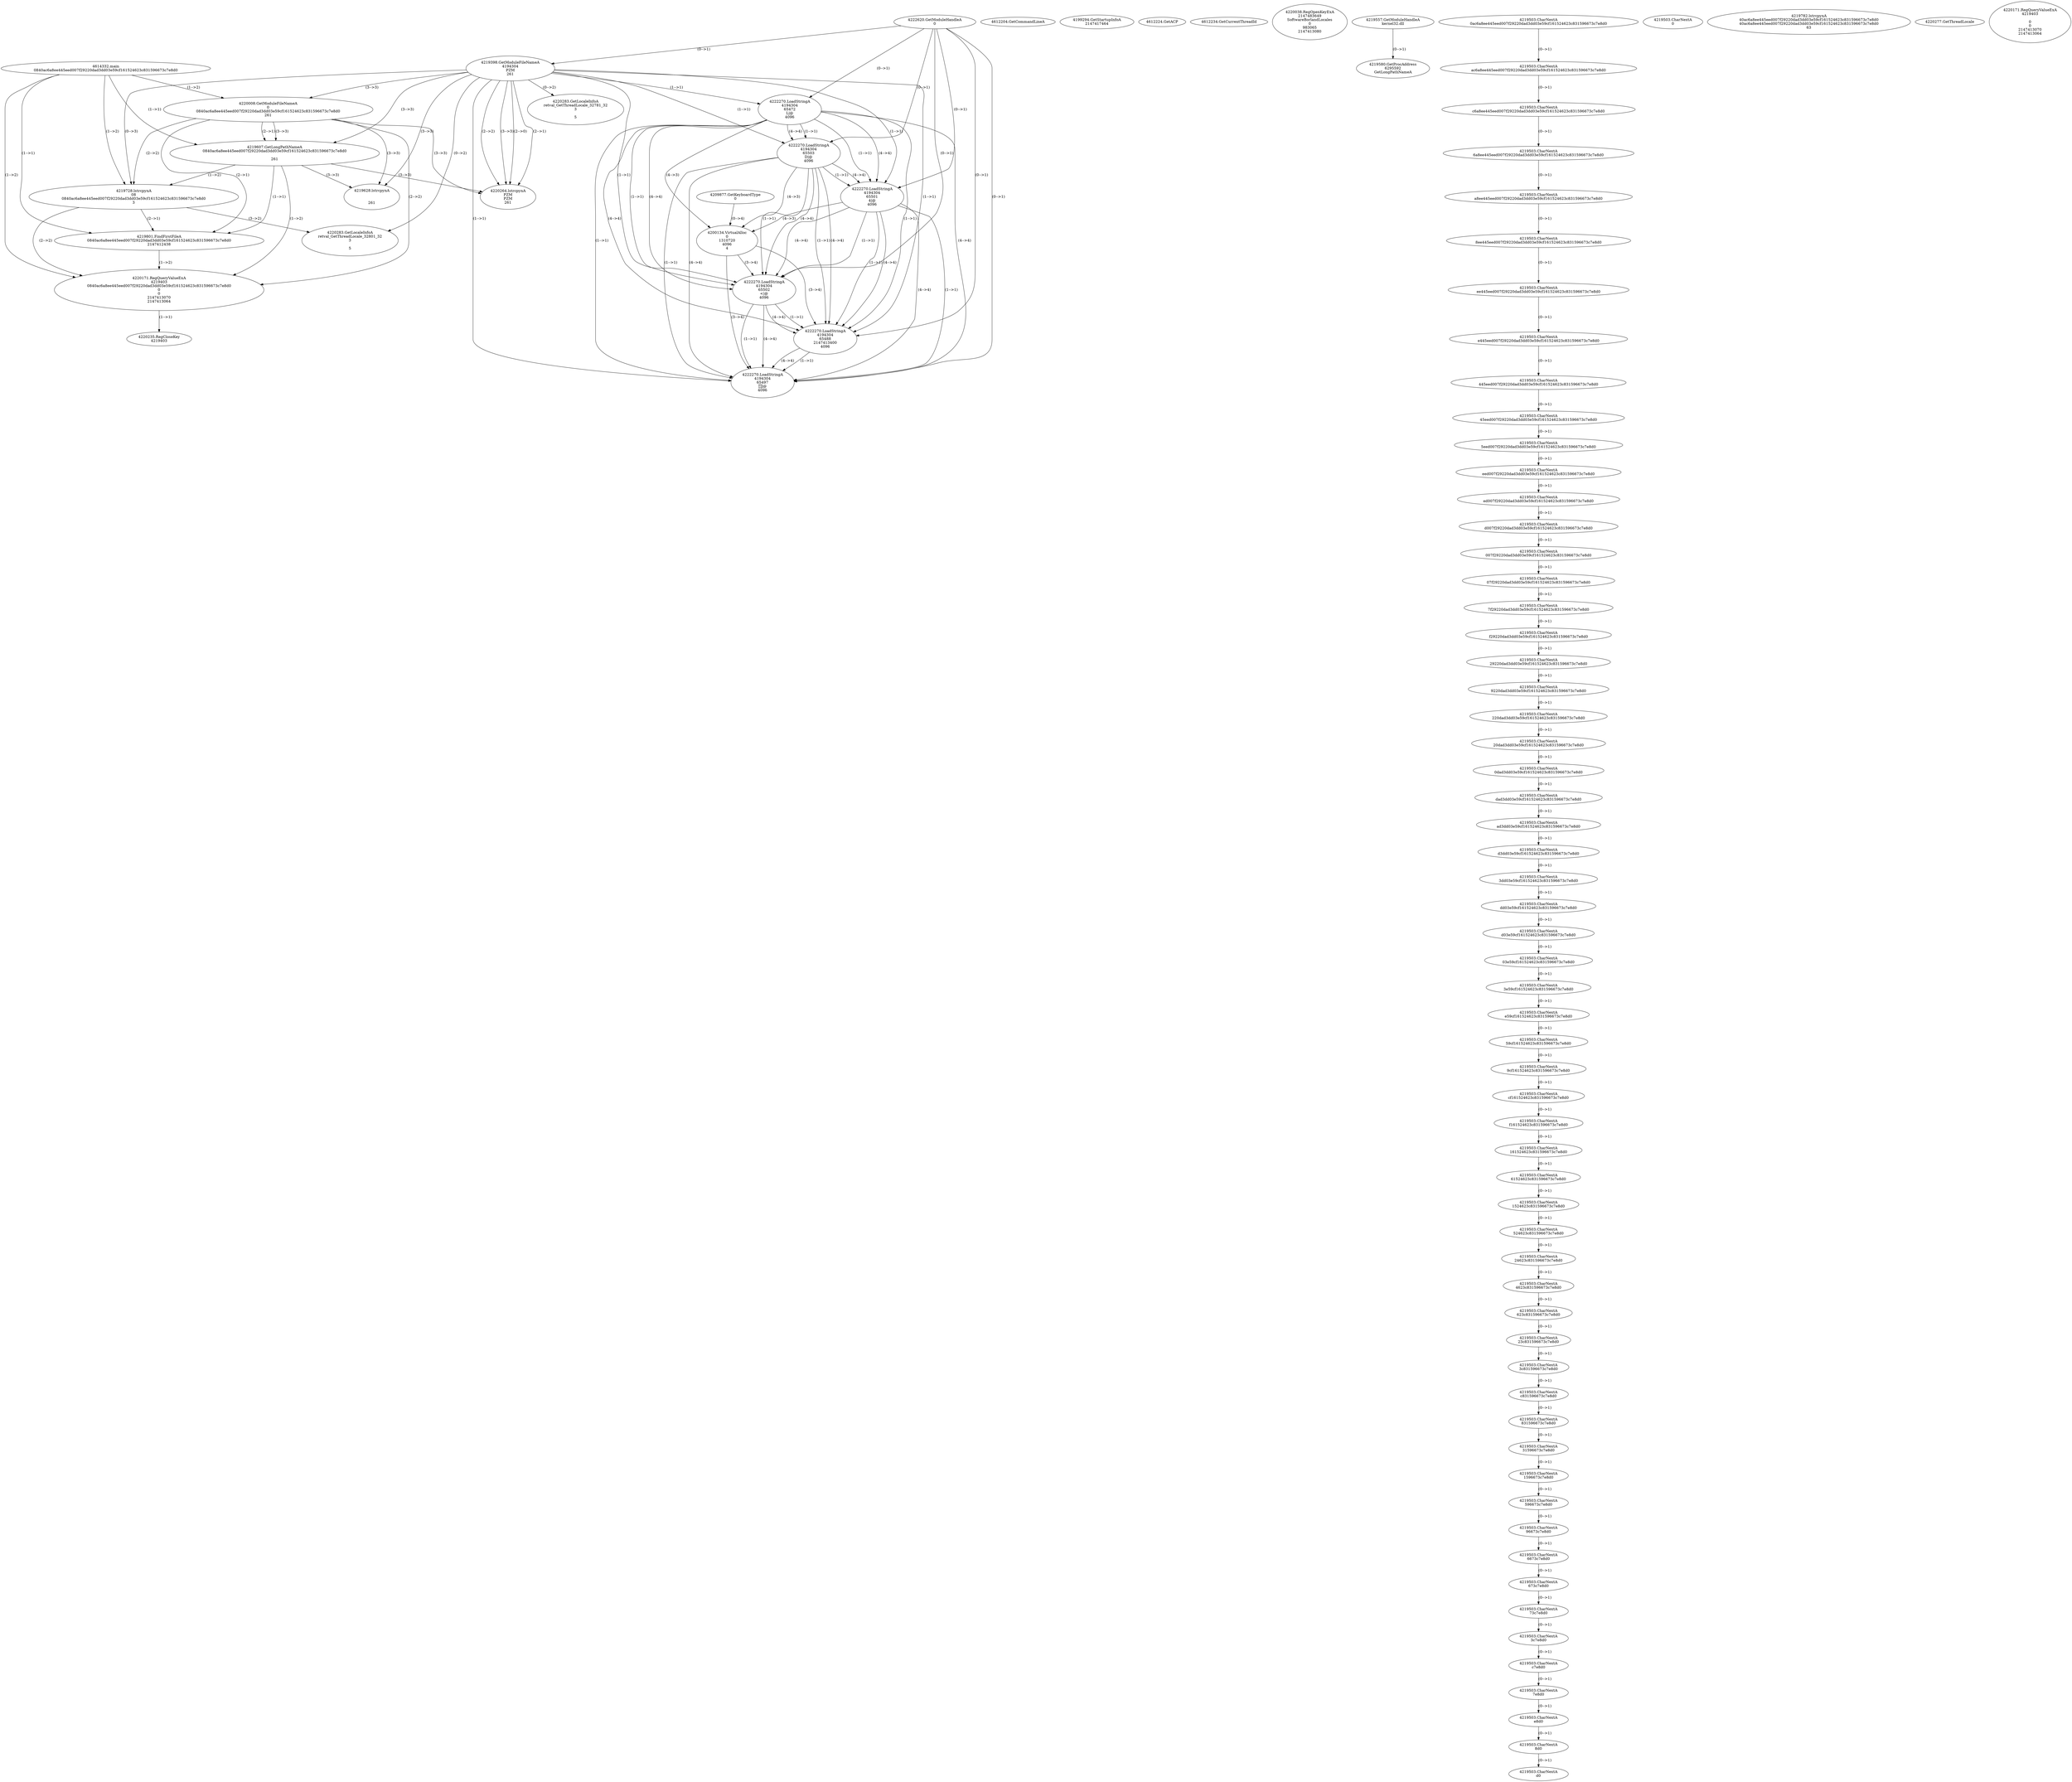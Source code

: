 // Global SCDG with merge call
digraph {
	0 [label="4614332.main
0840ac6a8ee445eed007f29220dad3dd03e59cf161524623c831596673c7e8d0"]
	1 [label="4222620.GetModuleHandleA
0"]
	2 [label="4209877.GetKeyboardType
0"]
	3 [label="4612204.GetCommandLineA
"]
	4 [label="4199294.GetStartupInfoA
2147417464"]
	5 [label="4612224.GetACP
"]
	6 [label="4612234.GetCurrentThreadId
"]
	7 [label="4219398.GetModuleFileNameA
4194304
PZM
261"]
	1 -> 7 [label="(0-->1)"]
	8 [label="4220008.GetModuleFileNameA
0
0840ac6a8ee445eed007f29220dad3dd03e59cf161524623c831596673c7e8d0
261"]
	0 -> 8 [label="(1-->2)"]
	7 -> 8 [label="(3-->3)"]
	9 [label="4220038.RegOpenKeyExA
2147483649
Software\Borland\Locales
0
983065
2147413080"]
	10 [label="4219557.GetModuleHandleA
kernel32.dll"]
	11 [label="4219580.GetProcAddress
6295592
GetLongPathNameA"]
	10 -> 11 [label="(0-->1)"]
	12 [label="4219607.GetLongPathNameA
0840ac6a8ee445eed007f29220dad3dd03e59cf161524623c831596673c7e8d0

261"]
	0 -> 12 [label="(1-->1)"]
	8 -> 12 [label="(2-->1)"]
	7 -> 12 [label="(3-->3)"]
	8 -> 12 [label="(3-->3)"]
	13 [label="4219728.lstrcpynA
08
0840ac6a8ee445eed007f29220dad3dd03e59cf161524623c831596673c7e8d0
3"]
	0 -> 13 [label="(1-->2)"]
	8 -> 13 [label="(2-->2)"]
	12 -> 13 [label="(1-->2)"]
	7 -> 13 [label="(0-->3)"]
	14 [label="4219503.CharNextA
0ac6a8ee445eed007f29220dad3dd03e59cf161524623c831596673c7e8d0"]
	15 [label="4219503.CharNextA
ac6a8ee445eed007f29220dad3dd03e59cf161524623c831596673c7e8d0"]
	14 -> 15 [label="(0-->1)"]
	16 [label="4219503.CharNextA
c6a8ee445eed007f29220dad3dd03e59cf161524623c831596673c7e8d0"]
	15 -> 16 [label="(0-->1)"]
	17 [label="4219503.CharNextA
6a8ee445eed007f29220dad3dd03e59cf161524623c831596673c7e8d0"]
	16 -> 17 [label="(0-->1)"]
	18 [label="4219503.CharNextA
a8ee445eed007f29220dad3dd03e59cf161524623c831596673c7e8d0"]
	17 -> 18 [label="(0-->1)"]
	19 [label="4219503.CharNextA
8ee445eed007f29220dad3dd03e59cf161524623c831596673c7e8d0"]
	18 -> 19 [label="(0-->1)"]
	20 [label="4219503.CharNextA
ee445eed007f29220dad3dd03e59cf161524623c831596673c7e8d0"]
	19 -> 20 [label="(0-->1)"]
	21 [label="4219503.CharNextA
e445eed007f29220dad3dd03e59cf161524623c831596673c7e8d0"]
	20 -> 21 [label="(0-->1)"]
	22 [label="4219503.CharNextA
445eed007f29220dad3dd03e59cf161524623c831596673c7e8d0"]
	21 -> 22 [label="(0-->1)"]
	23 [label="4219503.CharNextA
45eed007f29220dad3dd03e59cf161524623c831596673c7e8d0"]
	22 -> 23 [label="(0-->1)"]
	24 [label="4219503.CharNextA
5eed007f29220dad3dd03e59cf161524623c831596673c7e8d0"]
	23 -> 24 [label="(0-->1)"]
	25 [label="4219503.CharNextA
eed007f29220dad3dd03e59cf161524623c831596673c7e8d0"]
	24 -> 25 [label="(0-->1)"]
	26 [label="4219503.CharNextA
ed007f29220dad3dd03e59cf161524623c831596673c7e8d0"]
	25 -> 26 [label="(0-->1)"]
	27 [label="4219503.CharNextA
d007f29220dad3dd03e59cf161524623c831596673c7e8d0"]
	26 -> 27 [label="(0-->1)"]
	28 [label="4219503.CharNextA
007f29220dad3dd03e59cf161524623c831596673c7e8d0"]
	27 -> 28 [label="(0-->1)"]
	29 [label="4219503.CharNextA
07f29220dad3dd03e59cf161524623c831596673c7e8d0"]
	28 -> 29 [label="(0-->1)"]
	30 [label="4219503.CharNextA
7f29220dad3dd03e59cf161524623c831596673c7e8d0"]
	29 -> 30 [label="(0-->1)"]
	31 [label="4219503.CharNextA
f29220dad3dd03e59cf161524623c831596673c7e8d0"]
	30 -> 31 [label="(0-->1)"]
	32 [label="4219503.CharNextA
29220dad3dd03e59cf161524623c831596673c7e8d0"]
	31 -> 32 [label="(0-->1)"]
	33 [label="4219503.CharNextA
9220dad3dd03e59cf161524623c831596673c7e8d0"]
	32 -> 33 [label="(0-->1)"]
	34 [label="4219503.CharNextA
220dad3dd03e59cf161524623c831596673c7e8d0"]
	33 -> 34 [label="(0-->1)"]
	35 [label="4219503.CharNextA
20dad3dd03e59cf161524623c831596673c7e8d0"]
	34 -> 35 [label="(0-->1)"]
	36 [label="4219503.CharNextA
0dad3dd03e59cf161524623c831596673c7e8d0"]
	35 -> 36 [label="(0-->1)"]
	37 [label="4219503.CharNextA
dad3dd03e59cf161524623c831596673c7e8d0"]
	36 -> 37 [label="(0-->1)"]
	38 [label="4219503.CharNextA
ad3dd03e59cf161524623c831596673c7e8d0"]
	37 -> 38 [label="(0-->1)"]
	39 [label="4219503.CharNextA
d3dd03e59cf161524623c831596673c7e8d0"]
	38 -> 39 [label="(0-->1)"]
	40 [label="4219503.CharNextA
3dd03e59cf161524623c831596673c7e8d0"]
	39 -> 40 [label="(0-->1)"]
	41 [label="4219503.CharNextA
dd03e59cf161524623c831596673c7e8d0"]
	40 -> 41 [label="(0-->1)"]
	42 [label="4219503.CharNextA
d03e59cf161524623c831596673c7e8d0"]
	41 -> 42 [label="(0-->1)"]
	43 [label="4219503.CharNextA
03e59cf161524623c831596673c7e8d0"]
	42 -> 43 [label="(0-->1)"]
	44 [label="4219503.CharNextA
3e59cf161524623c831596673c7e8d0"]
	43 -> 44 [label="(0-->1)"]
	45 [label="4219503.CharNextA
e59cf161524623c831596673c7e8d0"]
	44 -> 45 [label="(0-->1)"]
	46 [label="4219503.CharNextA
59cf161524623c831596673c7e8d0"]
	45 -> 46 [label="(0-->1)"]
	47 [label="4219503.CharNextA
9cf161524623c831596673c7e8d0"]
	46 -> 47 [label="(0-->1)"]
	48 [label="4219503.CharNextA
cf161524623c831596673c7e8d0"]
	47 -> 48 [label="(0-->1)"]
	49 [label="4219503.CharNextA
f161524623c831596673c7e8d0"]
	48 -> 49 [label="(0-->1)"]
	50 [label="4219503.CharNextA
161524623c831596673c7e8d0"]
	49 -> 50 [label="(0-->1)"]
	51 [label="4219503.CharNextA
61524623c831596673c7e8d0"]
	50 -> 51 [label="(0-->1)"]
	52 [label="4219503.CharNextA
1524623c831596673c7e8d0"]
	51 -> 52 [label="(0-->1)"]
	53 [label="4219503.CharNextA
524623c831596673c7e8d0"]
	52 -> 53 [label="(0-->1)"]
	54 [label="4219503.CharNextA
24623c831596673c7e8d0"]
	53 -> 54 [label="(0-->1)"]
	55 [label="4219503.CharNextA
4623c831596673c7e8d0"]
	54 -> 55 [label="(0-->1)"]
	56 [label="4219503.CharNextA
623c831596673c7e8d0"]
	55 -> 56 [label="(0-->1)"]
	57 [label="4219503.CharNextA
23c831596673c7e8d0"]
	56 -> 57 [label="(0-->1)"]
	58 [label="4219503.CharNextA
3c831596673c7e8d0"]
	57 -> 58 [label="(0-->1)"]
	59 [label="4219503.CharNextA
c831596673c7e8d0"]
	58 -> 59 [label="(0-->1)"]
	60 [label="4219503.CharNextA
831596673c7e8d0"]
	59 -> 60 [label="(0-->1)"]
	61 [label="4219503.CharNextA
31596673c7e8d0"]
	60 -> 61 [label="(0-->1)"]
	62 [label="4219503.CharNextA
1596673c7e8d0"]
	61 -> 62 [label="(0-->1)"]
	63 [label="4219503.CharNextA
596673c7e8d0"]
	62 -> 63 [label="(0-->1)"]
	64 [label="4219503.CharNextA
96673c7e8d0"]
	63 -> 64 [label="(0-->1)"]
	65 [label="4219503.CharNextA
6673c7e8d0"]
	64 -> 65 [label="(0-->1)"]
	66 [label="4219503.CharNextA
673c7e8d0"]
	65 -> 66 [label="(0-->1)"]
	67 [label="4219503.CharNextA
73c7e8d0"]
	66 -> 67 [label="(0-->1)"]
	68 [label="4219503.CharNextA
3c7e8d0"]
	67 -> 68 [label="(0-->1)"]
	69 [label="4219503.CharNextA
c7e8d0"]
	68 -> 69 [label="(0-->1)"]
	70 [label="4219503.CharNextA
7e8d0"]
	69 -> 70 [label="(0-->1)"]
	71 [label="4219503.CharNextA
e8d0"]
	70 -> 71 [label="(0-->1)"]
	72 [label="4219503.CharNextA
8d0"]
	71 -> 72 [label="(0-->1)"]
	73 [label="4219503.CharNextA
d0"]
	72 -> 73 [label="(0-->1)"]
	74 [label="4219503.CharNextA
0"]
	75 [label="4219782.lstrcpynA
40ac6a8ee445eed007f29220dad3dd03e59cf161524623c831596673c7e8d0
40ac6a8ee445eed007f29220dad3dd03e59cf161524623c831596673c7e8d0
63"]
	76 [label="4219801.FindFirstFileA
0840ac6a8ee445eed007f29220dad3dd03e59cf161524623c831596673c7e8d0
2147412438"]
	0 -> 76 [label="(1-->1)"]
	8 -> 76 [label="(2-->1)"]
	12 -> 76 [label="(1-->1)"]
	13 -> 76 [label="(2-->1)"]
	77 [label="4220171.RegQueryValueExA
4219403
0840ac6a8ee445eed007f29220dad3dd03e59cf161524623c831596673c7e8d0
0
0
2147413070
2147413064"]
	0 -> 77 [label="(1-->2)"]
	8 -> 77 [label="(2-->2)"]
	12 -> 77 [label="(1-->2)"]
	13 -> 77 [label="(2-->2)"]
	76 -> 77 [label="(1-->2)"]
	78 [label="4220235.RegCloseKey
4219403"]
	77 -> 78 [label="(1-->1)"]
	79 [label="4220264.lstrcpynA
PZM
PZM
261"]
	7 -> 79 [label="(2-->1)"]
	7 -> 79 [label="(2-->2)"]
	7 -> 79 [label="(3-->3)"]
	8 -> 79 [label="(3-->3)"]
	12 -> 79 [label="(3-->3)"]
	7 -> 79 [label="(2-->0)"]
	80 [label="4220277.GetThreadLocale
"]
	81 [label="4220283.GetLocaleInfoA
retval_GetThreadLocale_32801_32
3

5"]
	7 -> 81 [label="(0-->2)"]
	13 -> 81 [label="(3-->2)"]
	82 [label="4222270.LoadStringA
4194304
65472
L|@
4096"]
	1 -> 82 [label="(0-->1)"]
	7 -> 82 [label="(1-->1)"]
	83 [label="4222270.LoadStringA
4194304
65503
D|@
4096"]
	1 -> 83 [label="(0-->1)"]
	7 -> 83 [label="(1-->1)"]
	82 -> 83 [label="(1-->1)"]
	82 -> 83 [label="(4-->4)"]
	84 [label="4222270.LoadStringA
4194304
65501
4|@
4096"]
	1 -> 84 [label="(0-->1)"]
	7 -> 84 [label="(1-->1)"]
	82 -> 84 [label="(1-->1)"]
	83 -> 84 [label="(1-->1)"]
	82 -> 84 [label="(4-->4)"]
	83 -> 84 [label="(4-->4)"]
	85 [label="4200134.VirtualAlloc
0
1310720
4096
4"]
	82 -> 85 [label="(4-->3)"]
	83 -> 85 [label="(4-->3)"]
	84 -> 85 [label="(4-->3)"]
	2 -> 85 [label="(0-->4)"]
	86 [label="4222270.LoadStringA
4194304
65502
<|@
4096"]
	1 -> 86 [label="(0-->1)"]
	7 -> 86 [label="(1-->1)"]
	82 -> 86 [label="(1-->1)"]
	83 -> 86 [label="(1-->1)"]
	84 -> 86 [label="(1-->1)"]
	82 -> 86 [label="(4-->4)"]
	83 -> 86 [label="(4-->4)"]
	84 -> 86 [label="(4-->4)"]
	85 -> 86 [label="(3-->4)"]
	87 [label="4222270.LoadStringA
4194304
65488
2147413400
4096"]
	1 -> 87 [label="(0-->1)"]
	7 -> 87 [label="(1-->1)"]
	82 -> 87 [label="(1-->1)"]
	83 -> 87 [label="(1-->1)"]
	84 -> 87 [label="(1-->1)"]
	86 -> 87 [label="(1-->1)"]
	82 -> 87 [label="(4-->4)"]
	83 -> 87 [label="(4-->4)"]
	84 -> 87 [label="(4-->4)"]
	85 -> 87 [label="(3-->4)"]
	86 -> 87 [label="(4-->4)"]
	88 [label="4222270.LoadStringA
4194304
65497
|@
4096"]
	1 -> 88 [label="(0-->1)"]
	7 -> 88 [label="(1-->1)"]
	82 -> 88 [label="(1-->1)"]
	83 -> 88 [label="(1-->1)"]
	84 -> 88 [label="(1-->1)"]
	86 -> 88 [label="(1-->1)"]
	87 -> 88 [label="(1-->1)"]
	82 -> 88 [label="(4-->4)"]
	83 -> 88 [label="(4-->4)"]
	84 -> 88 [label="(4-->4)"]
	85 -> 88 [label="(3-->4)"]
	86 -> 88 [label="(4-->4)"]
	87 -> 88 [label="(4-->4)"]
	89 [label="4219628.lstrcpynA


261"]
	7 -> 89 [label="(3-->3)"]
	8 -> 89 [label="(3-->3)"]
	12 -> 89 [label="(3-->3)"]
	90 [label="4220171.RegQueryValueExA
4219403

0
0
2147413070
2147413064"]
	91 [label="4220283.GetLocaleInfoA
retval_GetThreadLocale_32781_32
3

5"]
	7 -> 91 [label="(0-->2)"]
}
